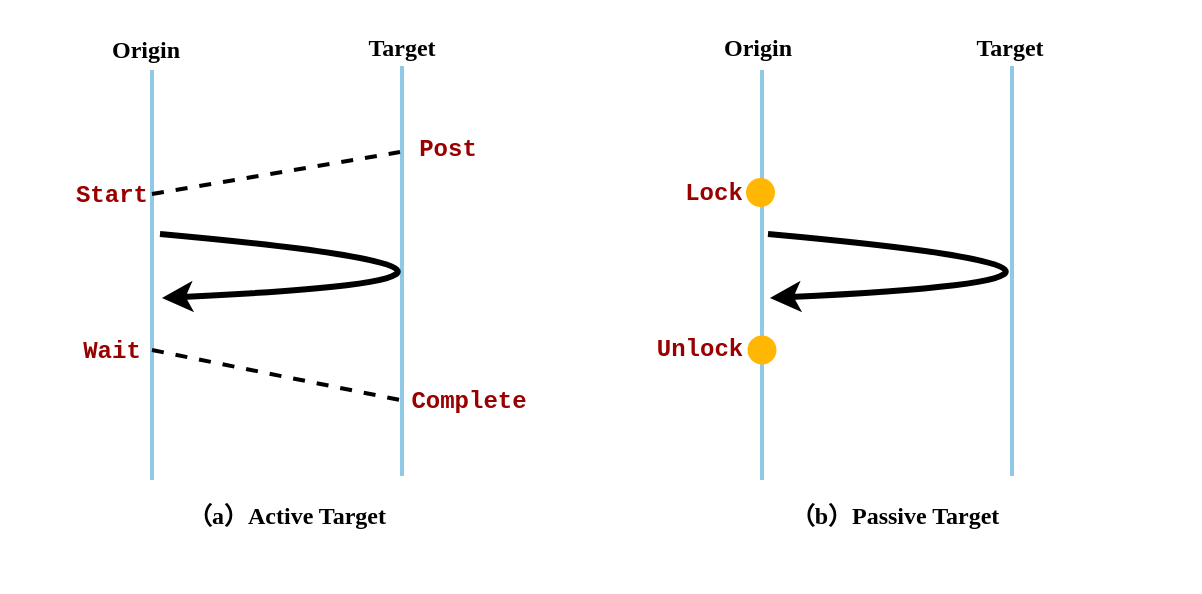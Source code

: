 <mxfile version="22.1.18" type="device">
  <diagram name="第 1 页" id="BL7LzuG3MV_UXGuW0xmM">
    <mxGraphModel dx="852" dy="558" grid="0" gridSize="10" guides="1" tooltips="1" connect="1" arrows="1" fold="1" page="1" pageScale="1" pageWidth="827" pageHeight="1169" math="0" shadow="0">
      <root>
        <mxCell id="0" />
        <mxCell id="1" parent="0" />
        <mxCell id="2k9CHMbx3Ygf67xMv2_4-54" value="" style="rounded=0;whiteSpace=wrap;html=1;strokeColor=none;fillColor=none;" parent="1" vertex="1">
          <mxGeometry x="99" y="123" width="600" height="296" as="geometry" />
        </mxCell>
        <mxCell id="2k9CHMbx3Ygf67xMv2_4-1" value="" style="endArrow=none;html=1;rounded=0;strokeWidth=2;strokeColor=#90C9E6;" parent="1" edge="1">
          <mxGeometry width="50" height="50" relative="1" as="geometry">
            <mxPoint x="175" y="363" as="sourcePoint" />
            <mxPoint x="175" y="158" as="targetPoint" />
          </mxGeometry>
        </mxCell>
        <mxCell id="2k9CHMbx3Ygf67xMv2_4-2" value="" style="endArrow=none;html=1;rounded=0;strokeWidth=2;strokeColor=#90C9E6;" parent="1" edge="1">
          <mxGeometry width="50" height="50" relative="1" as="geometry">
            <mxPoint x="300" y="361" as="sourcePoint" />
            <mxPoint x="300" y="156" as="targetPoint" />
          </mxGeometry>
        </mxCell>
        <mxCell id="2k9CHMbx3Ygf67xMv2_4-19" value="" style="curved=1;endArrow=classic;html=1;rounded=0;strokeWidth=3;fillColor=#f8cecc;strokeColor=#000000;fontColor=#000000;" parent="1" edge="1">
          <mxGeometry width="50" height="50" relative="1" as="geometry">
            <mxPoint x="179" y="240" as="sourcePoint" />
            <mxPoint x="180" y="272" as="targetPoint" />
            <Array as="points">
              <mxPoint x="411" y="261" />
            </Array>
          </mxGeometry>
        </mxCell>
        <mxCell id="2k9CHMbx3Ygf67xMv2_4-20" value="&lt;font face=&quot;Verdana&quot;&gt;&lt;b&gt;Origin&lt;/b&gt;&lt;/font&gt;" style="text;html=1;align=center;verticalAlign=middle;whiteSpace=wrap;rounded=0;fontStyle=0" parent="1" vertex="1">
          <mxGeometry x="142" y="133" width="60" height="30" as="geometry" />
        </mxCell>
        <mxCell id="2k9CHMbx3Ygf67xMv2_4-21" value="&lt;font face=&quot;Verdana&quot;&gt;&lt;b&gt;Target&lt;/b&gt;&lt;/font&gt;" style="text;html=1;align=center;verticalAlign=middle;whiteSpace=wrap;rounded=0;fontStyle=0" parent="1" vertex="1">
          <mxGeometry x="270" y="132" width="60" height="30" as="geometry" />
        </mxCell>
        <mxCell id="2k9CHMbx3Ygf67xMv2_4-22" value="&lt;font face=&quot;Courier New&quot; color=&quot;#990000&quot;&gt;&lt;b style=&quot;&quot;&gt;Start&lt;/b&gt;&lt;/font&gt;" style="text;html=1;align=center;verticalAlign=middle;whiteSpace=wrap;rounded=0;" parent="1" vertex="1">
          <mxGeometry x="125" y="205" width="60" height="30" as="geometry" />
        </mxCell>
        <mxCell id="2k9CHMbx3Ygf67xMv2_4-23" value="&lt;font face=&quot;Courier New&quot; color=&quot;#990000&quot;&gt;&lt;b style=&quot;&quot;&gt;Wait&lt;/b&gt;&lt;/font&gt;" style="text;html=1;align=center;verticalAlign=middle;whiteSpace=wrap;rounded=0;" parent="1" vertex="1">
          <mxGeometry x="125" y="283" width="60" height="30" as="geometry" />
        </mxCell>
        <mxCell id="2k9CHMbx3Ygf67xMv2_4-24" value="&lt;font color=&quot;#990000&quot;&gt;&lt;b&gt;Post&lt;/b&gt;&lt;/font&gt;" style="text;html=1;align=center;verticalAlign=middle;whiteSpace=wrap;rounded=0;fontFamily=Courier New;" parent="1" vertex="1">
          <mxGeometry x="293" y="182.5" width="60" height="30" as="geometry" />
        </mxCell>
        <mxCell id="2k9CHMbx3Ygf67xMv2_4-25" value="&lt;font color=&quot;#990000&quot;&gt;&lt;b&gt;Complete&lt;/b&gt;&lt;/font&gt;" style="text;html=1;align=center;verticalAlign=middle;whiteSpace=wrap;rounded=0;fontFamily=Courier New;" parent="1" vertex="1">
          <mxGeometry x="286" y="309" width="95" height="30" as="geometry" />
        </mxCell>
        <mxCell id="2k9CHMbx3Ygf67xMv2_4-26" value="" style="endArrow=none;dashed=1;html=1;rounded=0;strokeColor=#000000;strokeWidth=2;" parent="1" edge="1">
          <mxGeometry width="50" height="50" relative="1" as="geometry">
            <mxPoint x="175" y="220" as="sourcePoint" />
            <mxPoint x="299" y="199" as="targetPoint" />
          </mxGeometry>
        </mxCell>
        <mxCell id="2k9CHMbx3Ygf67xMv2_4-27" value="" style="endArrow=none;dashed=1;html=1;rounded=0;strokeColor=#000000;strokeWidth=2;" parent="1" edge="1">
          <mxGeometry width="50" height="50" relative="1" as="geometry">
            <mxPoint x="175" y="298" as="sourcePoint" />
            <mxPoint x="299" y="323" as="targetPoint" />
          </mxGeometry>
        </mxCell>
        <mxCell id="2k9CHMbx3Ygf67xMv2_4-28" value="&lt;font face=&quot;Verdana&quot;&gt;&lt;b style=&quot;&quot;&gt;（a）Active Target&lt;/b&gt;&lt;/font&gt;" style="text;html=1;align=center;verticalAlign=middle;whiteSpace=wrap;rounded=0;" parent="1" vertex="1">
          <mxGeometry x="146" y="366" width="193" height="30" as="geometry" />
        </mxCell>
        <mxCell id="2k9CHMbx3Ygf67xMv2_4-40" value="" style="endArrow=none;html=1;rounded=0;strokeWidth=2;strokeColor=#90C9E6;" parent="1" edge="1">
          <mxGeometry width="50" height="50" relative="1" as="geometry">
            <mxPoint x="480" y="363" as="sourcePoint" />
            <mxPoint x="480" y="158" as="targetPoint" />
          </mxGeometry>
        </mxCell>
        <mxCell id="2k9CHMbx3Ygf67xMv2_4-41" value="" style="endArrow=none;html=1;rounded=0;strokeWidth=2;strokeColor=#90C9E6;" parent="1" edge="1">
          <mxGeometry width="50" height="50" relative="1" as="geometry">
            <mxPoint x="605" y="361" as="sourcePoint" />
            <mxPoint x="605" y="156" as="targetPoint" />
          </mxGeometry>
        </mxCell>
        <mxCell id="2k9CHMbx3Ygf67xMv2_4-42" value="" style="curved=1;endArrow=classic;html=1;rounded=0;strokeWidth=3;fillColor=#f8cecc;strokeColor=#000000;" parent="1" edge="1">
          <mxGeometry width="50" height="50" relative="1" as="geometry">
            <mxPoint x="483" y="240" as="sourcePoint" />
            <mxPoint x="484" y="272" as="targetPoint" />
            <Array as="points">
              <mxPoint x="715" y="261" />
            </Array>
          </mxGeometry>
        </mxCell>
        <mxCell id="2k9CHMbx3Ygf67xMv2_4-43" value="&lt;font face=&quot;Verdana&quot;&gt;&lt;b&gt;Origin&lt;/b&gt;&lt;/font&gt;" style="text;html=1;align=center;verticalAlign=middle;whiteSpace=wrap;rounded=0;fontStyle=0" parent="1" vertex="1">
          <mxGeometry x="448" y="132" width="60" height="30" as="geometry" />
        </mxCell>
        <mxCell id="2k9CHMbx3Ygf67xMv2_4-44" value="&lt;font face=&quot;Verdana&quot;&gt;&lt;b&gt;Target&lt;/b&gt;&lt;/font&gt;" style="text;html=1;align=center;verticalAlign=middle;whiteSpace=wrap;rounded=0;fontStyle=0" parent="1" vertex="1">
          <mxGeometry x="574" y="132" width="60" height="30" as="geometry" />
        </mxCell>
        <mxCell id="2k9CHMbx3Ygf67xMv2_4-45" value="&lt;font color=&quot;#990000&quot;&gt;&lt;b&gt;Lock&lt;/b&gt;&lt;/font&gt;" style="text;html=1;align=center;verticalAlign=middle;whiteSpace=wrap;rounded=0;fontFamily=Courier New;" parent="1" vertex="1">
          <mxGeometry x="426" y="205" width="60" height="30" as="geometry" />
        </mxCell>
        <mxCell id="2k9CHMbx3Ygf67xMv2_4-46" value="&lt;font color=&quot;#990000&quot;&gt;&lt;b&gt;Unlock&lt;/b&gt;&lt;/font&gt;" style="text;html=1;align=center;verticalAlign=middle;whiteSpace=wrap;rounded=0;fontFamily=Courier New;" parent="1" vertex="1">
          <mxGeometry x="419" y="283" width="60" height="30" as="geometry" />
        </mxCell>
        <mxCell id="2k9CHMbx3Ygf67xMv2_4-51" value="&lt;font face=&quot;Verdana&quot;&gt;&lt;b style=&quot;&quot;&gt;（b）Passive Target&lt;/b&gt;&lt;/font&gt;" style="text;html=1;align=center;verticalAlign=middle;whiteSpace=wrap;rounded=0;" parent="1" vertex="1">
          <mxGeometry x="450" y="366" width="193" height="30" as="geometry" />
        </mxCell>
        <mxCell id="2k9CHMbx3Ygf67xMv2_4-52" value="" style="ellipse;whiteSpace=wrap;html=1;aspect=fixed;fillColor=#FFB703;strokeColor=#FFB703;" parent="1" vertex="1">
          <mxGeometry x="472.5" y="212.5" width="13.5" height="13.5" as="geometry" />
        </mxCell>
        <mxCell id="2k9CHMbx3Ygf67xMv2_4-53" value="" style="ellipse;whiteSpace=wrap;html=1;aspect=fixed;fillColor=#FFB703;strokeColor=#FFB703;" parent="1" vertex="1">
          <mxGeometry x="473.25" y="291.25" width="13.5" height="13.5" as="geometry" />
        </mxCell>
      </root>
    </mxGraphModel>
  </diagram>
</mxfile>
